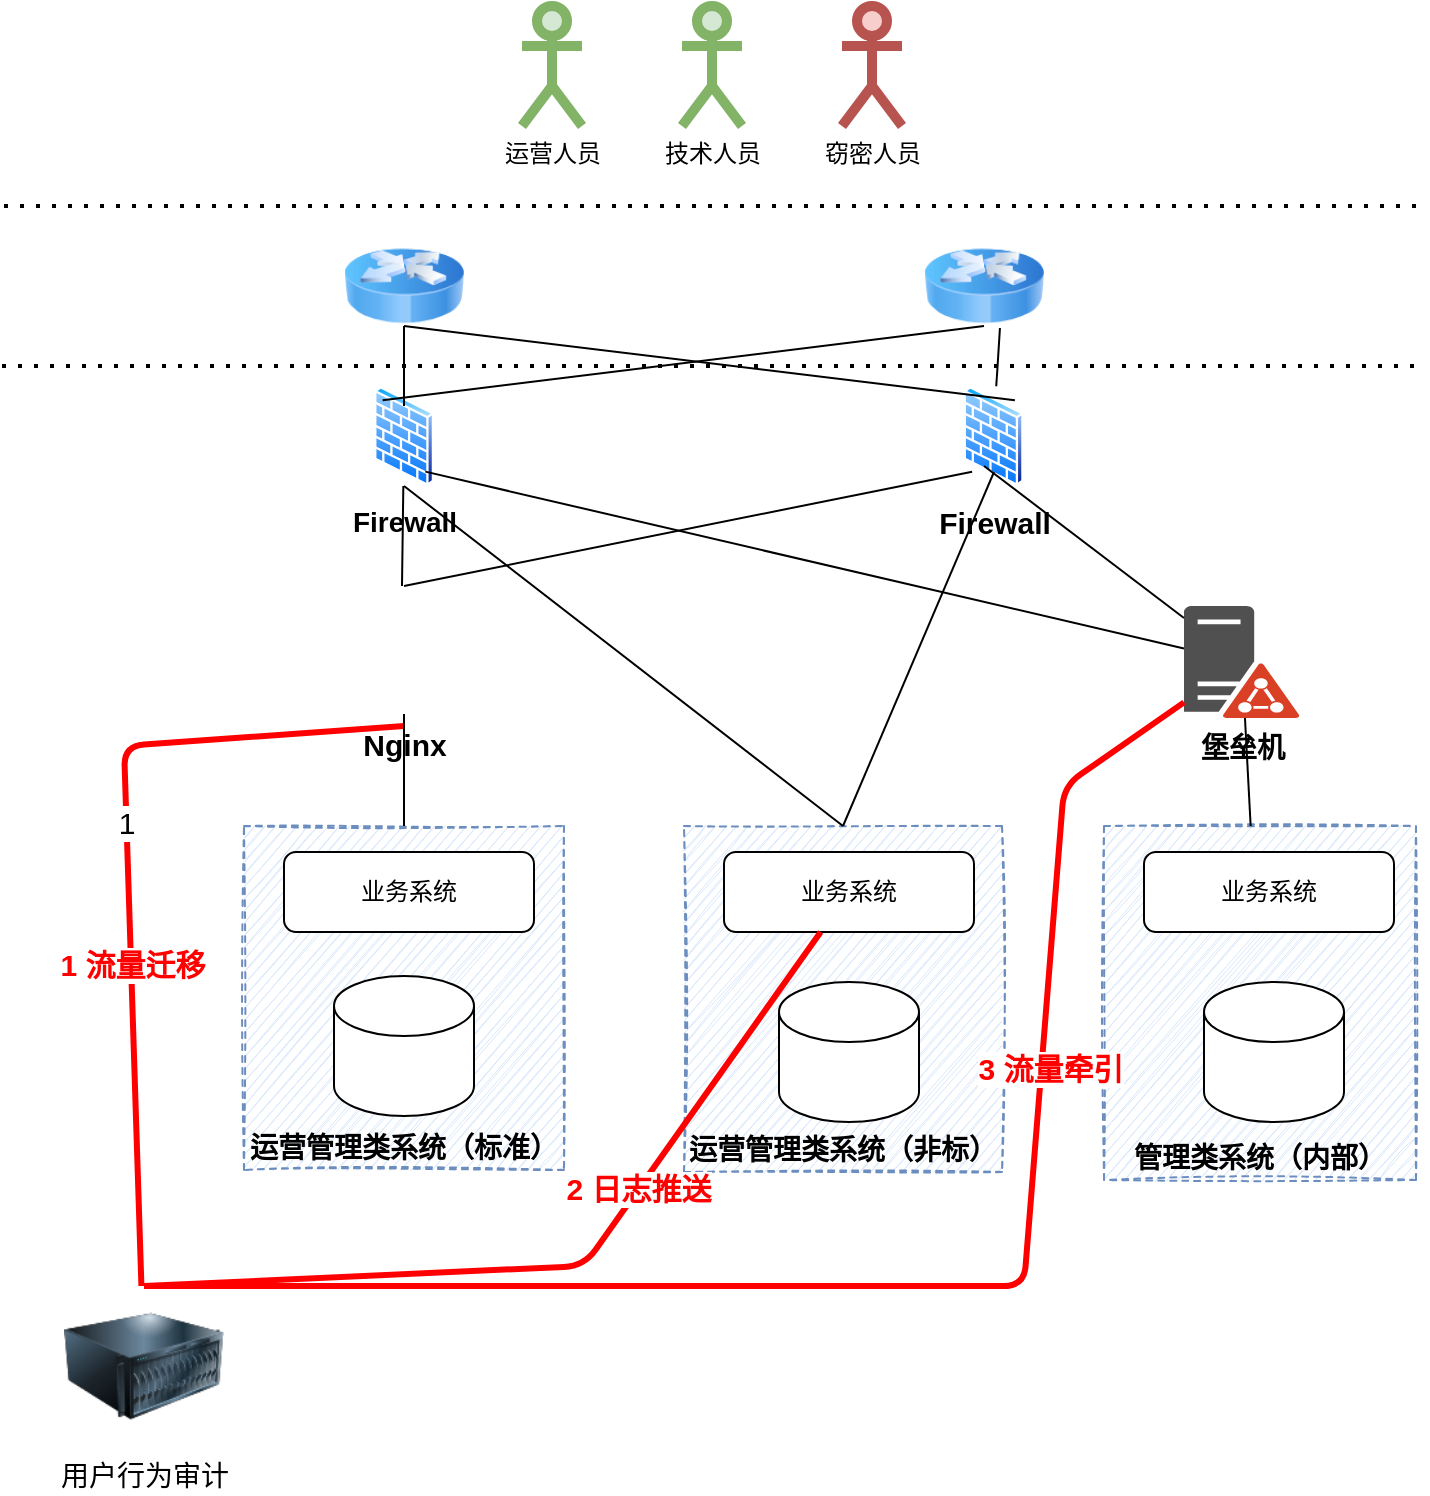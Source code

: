 <mxfile version="14.7.0" type="github">
  <diagram id="snmTSZUqp4Ef1gkClFrM" name="Page-1">
    <mxGraphModel dx="1240" dy="643" grid="0" gridSize="10" guides="1" tooltips="1" connect="1" arrows="1" fold="1" page="1" pageScale="1" pageWidth="827" pageHeight="1169" math="0" shadow="0">
      <root>
        <mxCell id="0" />
        <mxCell id="1" parent="0" />
        <mxCell id="SXkzhFEDn68RfaKezOgj-35" value="运营管理类系统（标准）" style="rounded=0;whiteSpace=wrap;html=1;dashed=1;verticalAlign=bottom;fontSize=14;fillColor=#dae8fc;strokeColor=#6c8ebf;shadow=0;sketch=1;fontStyle=1" vertex="1" parent="1">
          <mxGeometry x="180" y="510" width="160" height="172" as="geometry" />
        </mxCell>
        <mxCell id="SXkzhFEDn68RfaKezOgj-1" value="运营人员" style="shape=umlActor;verticalLabelPosition=bottom;verticalAlign=top;html=1;outlineConnect=0;fillColor=#d5e8d4;strokeColor=#82b366;strokeWidth=5;" vertex="1" parent="1">
          <mxGeometry x="319" y="100" width="30" height="60" as="geometry" />
        </mxCell>
        <mxCell id="SXkzhFEDn68RfaKezOgj-3" value="技术人员" style="shape=umlActor;verticalLabelPosition=bottom;verticalAlign=top;html=1;outlineConnect=0;fillColor=#d5e8d4;strokeColor=#82b366;strokeWidth=5;" vertex="1" parent="1">
          <mxGeometry x="399" y="100" width="30" height="60" as="geometry" />
        </mxCell>
        <mxCell id="SXkzhFEDn68RfaKezOgj-4" value="窃密人员" style="shape=umlActor;verticalLabelPosition=bottom;verticalAlign=top;html=1;outlineConnect=0;fillColor=#f8cecc;strokeColor=#b85450;strokeWidth=5;" vertex="1" parent="1">
          <mxGeometry x="479" y="100" width="30" height="60" as="geometry" />
        </mxCell>
        <mxCell id="SXkzhFEDn68RfaKezOgj-6" value="" style="image;html=1;image=img/lib/clip_art/networking/Router_Icon_128x128.png" vertex="1" parent="1">
          <mxGeometry x="230" y="220" width="60" height="40" as="geometry" />
        </mxCell>
        <mxCell id="SXkzhFEDn68RfaKezOgj-7" value="" style="image;html=1;image=img/lib/clip_art/networking/Router_Icon_128x128.png" vertex="1" parent="1">
          <mxGeometry x="520" y="220" width="60" height="40" as="geometry" />
        </mxCell>
        <mxCell id="SXkzhFEDn68RfaKezOgj-8" value="Nginx" style="shape=image;html=1;verticalAlign=top;verticalLabelPosition=bottom;labelBackgroundColor=#ffffff;imageAspect=0;aspect=fixed;image=https://cdn4.iconfinder.com/data/icons/logos-brands-5/24/nginx-128.png;fontSize=15;fontStyle=1" vertex="1" parent="1">
          <mxGeometry x="228" y="390" width="64" height="64" as="geometry" />
        </mxCell>
        <mxCell id="SXkzhFEDn68RfaKezOgj-10" value="&lt;b&gt;&lt;font style=&quot;font-size: 14px&quot;&gt;Firewall&lt;/font&gt;&lt;/b&gt;" style="aspect=fixed;perimeter=ellipsePerimeter;html=1;align=center;shadow=0;dashed=0;spacingTop=3;image;image=img/lib/active_directory/firewall.svg;" vertex="1" parent="1">
          <mxGeometry x="244.75" y="290" width="30.5" height="50" as="geometry" />
        </mxCell>
        <mxCell id="SXkzhFEDn68RfaKezOgj-11" value="Firewall" style="aspect=fixed;perimeter=ellipsePerimeter;html=1;align=center;shadow=0;dashed=0;spacingTop=3;image;image=img/lib/active_directory/firewall.svg;fontSize=15;fontStyle=1" vertex="1" parent="1">
          <mxGeometry x="539.5" y="290" width="30.5" height="50" as="geometry" />
        </mxCell>
        <mxCell id="SXkzhFEDn68RfaKezOgj-13" value="业务系统" style="rounded=1;whiteSpace=wrap;html=1;verticalAlign=middle;" vertex="1" parent="1">
          <mxGeometry x="200" y="523" width="125" height="40" as="geometry" />
        </mxCell>
        <mxCell id="SXkzhFEDn68RfaKezOgj-15" value="" style="shape=cylinder3;whiteSpace=wrap;html=1;boundedLbl=1;backgroundOutline=1;size=15;" vertex="1" parent="1">
          <mxGeometry x="225" y="585" width="70" height="70" as="geometry" />
        </mxCell>
        <mxCell id="SXkzhFEDn68RfaKezOgj-23" value="" style="endArrow=none;html=1;" edge="1" parent="1" target="SXkzhFEDn68RfaKezOgj-6">
          <mxGeometry width="50" height="50" relative="1" as="geometry">
            <mxPoint x="260" y="300" as="sourcePoint" />
            <mxPoint x="270" y="270" as="targetPoint" />
          </mxGeometry>
        </mxCell>
        <mxCell id="SXkzhFEDn68RfaKezOgj-24" value="" style="endArrow=none;html=1;entryX=0.5;entryY=1;entryDx=0;entryDy=0;exitX=1;exitY=0;exitDx=0;exitDy=0;" edge="1" parent="1" source="SXkzhFEDn68RfaKezOgj-11" target="SXkzhFEDn68RfaKezOgj-6">
          <mxGeometry width="50" height="50" relative="1" as="geometry">
            <mxPoint x="270" y="310" as="sourcePoint" />
            <mxPoint x="270" y="270" as="targetPoint" />
          </mxGeometry>
        </mxCell>
        <mxCell id="SXkzhFEDn68RfaKezOgj-25" value="" style="endArrow=none;html=1;entryX=0;entryY=0;entryDx=0;entryDy=0;exitX=0.5;exitY=1;exitDx=0;exitDy=0;" edge="1" parent="1" source="SXkzhFEDn68RfaKezOgj-7" target="SXkzhFEDn68RfaKezOgj-10">
          <mxGeometry width="50" height="50" relative="1" as="geometry">
            <mxPoint x="575.444" y="307.177" as="sourcePoint" />
            <mxPoint x="270" y="270" as="targetPoint" />
          </mxGeometry>
        </mxCell>
        <mxCell id="SXkzhFEDn68RfaKezOgj-26" value="" style="endArrow=none;html=1;entryX=0.633;entryY=1.025;entryDx=0;entryDy=0;entryPerimeter=0;" edge="1" parent="1" source="SXkzhFEDn68RfaKezOgj-11" target="SXkzhFEDn68RfaKezOgj-7">
          <mxGeometry width="50" height="50" relative="1" as="geometry">
            <mxPoint x="590" y="320" as="sourcePoint" />
            <mxPoint x="640" y="270" as="targetPoint" />
          </mxGeometry>
        </mxCell>
        <mxCell id="SXkzhFEDn68RfaKezOgj-27" value="" style="endArrow=none;html=1;" edge="1" parent="1" target="SXkzhFEDn68RfaKezOgj-10">
          <mxGeometry width="50" height="50" relative="1" as="geometry">
            <mxPoint x="259" y="390" as="sourcePoint" />
            <mxPoint x="255.44" y="350" as="targetPoint" />
          </mxGeometry>
        </mxCell>
        <mxCell id="SXkzhFEDn68RfaKezOgj-29" value="" style="endArrow=none;html=1;entryX=0.5;entryY=0;entryDx=0;entryDy=0;exitX=0;exitY=1;exitDx=0;exitDy=0;" edge="1" parent="1" source="SXkzhFEDn68RfaKezOgj-11" target="SXkzhFEDn68RfaKezOgj-8">
          <mxGeometry width="50" height="50" relative="1" as="geometry">
            <mxPoint x="545.44" y="350" as="sourcePoint" />
            <mxPoint x="244.746" y="387.177" as="targetPoint" />
          </mxGeometry>
        </mxCell>
        <mxCell id="SXkzhFEDn68RfaKezOgj-44" value="用户行为审计" style="image;html=1;image=img/lib/clip_art/computers/Server_128x128.png;fontSize=14;" vertex="1" parent="1">
          <mxGeometry x="90" y="740" width="80" height="80" as="geometry" />
        </mxCell>
        <mxCell id="SXkzhFEDn68RfaKezOgj-54" value="运营管理类系统（非标）" style="rounded=0;whiteSpace=wrap;html=1;dashed=1;verticalAlign=bottom;fontSize=14;fillColor=#dae8fc;strokeColor=#6c8ebf;sketch=1;fontStyle=1" vertex="1" parent="1">
          <mxGeometry x="400" y="510" width="159" height="173" as="geometry" />
        </mxCell>
        <mxCell id="SXkzhFEDn68RfaKezOgj-55" value="业务系统" style="rounded=1;whiteSpace=wrap;html=1;verticalAlign=middle;" vertex="1" parent="1">
          <mxGeometry x="420" y="523" width="125" height="40" as="geometry" />
        </mxCell>
        <mxCell id="SXkzhFEDn68RfaKezOgj-56" value="" style="shape=cylinder3;whiteSpace=wrap;html=1;boundedLbl=1;backgroundOutline=1;size=15;" vertex="1" parent="1">
          <mxGeometry x="447.5" y="588" width="70" height="70" as="geometry" />
        </mxCell>
        <mxCell id="SXkzhFEDn68RfaKezOgj-57" value="管理类系统（内部）" style="rounded=0;whiteSpace=wrap;html=1;dashed=1;verticalAlign=bottom;fontSize=14;fillColor=#dae8fc;strokeColor=#6c8ebf;sketch=1;fontStyle=1" vertex="1" parent="1">
          <mxGeometry x="610" y="510" width="156" height="177" as="geometry" />
        </mxCell>
        <mxCell id="SXkzhFEDn68RfaKezOgj-58" value="业务系统" style="rounded=1;whiteSpace=wrap;html=1;verticalAlign=middle;" vertex="1" parent="1">
          <mxGeometry x="630" y="523" width="125" height="40" as="geometry" />
        </mxCell>
        <mxCell id="SXkzhFEDn68RfaKezOgj-59" value="" style="shape=cylinder3;whiteSpace=wrap;html=1;boundedLbl=1;backgroundOutline=1;size=15;" vertex="1" parent="1">
          <mxGeometry x="660" y="588" width="70" height="70" as="geometry" />
        </mxCell>
        <mxCell id="SXkzhFEDn68RfaKezOgj-60" value="" style="endArrow=none;html=1;fontSize=14;strokeWidth=3;fillColor=#dae8fc;strokeColor=#FF0000;" edge="1" parent="1" source="SXkzhFEDn68RfaKezOgj-44">
          <mxGeometry width="50" height="50" relative="1" as="geometry">
            <mxPoint x="110" y="460" as="sourcePoint" />
            <mxPoint x="260" y="460" as="targetPoint" />
            <Array as="points">
              <mxPoint x="120" y="470" />
            </Array>
          </mxGeometry>
        </mxCell>
        <mxCell id="SXkzhFEDn68RfaKezOgj-78" value="1 流量迁移" style="edgeLabel;html=1;align=center;verticalAlign=middle;resizable=0;points=[];fontSize=15;fontStyle=1;fontColor=#FF0000;" vertex="1" connectable="0" parent="SXkzhFEDn68RfaKezOgj-60">
          <mxGeometry x="-0.215" relative="1" as="geometry">
            <mxPoint as="offset" />
          </mxGeometry>
        </mxCell>
        <mxCell id="SXkzhFEDn68RfaKezOgj-80" value="1" style="edgeLabel;html=1;align=center;verticalAlign=middle;resizable=0;points=[];fontSize=15;" vertex="1" connectable="0" parent="SXkzhFEDn68RfaKezOgj-60">
          <mxGeometry x="0.131" relative="1" as="geometry">
            <mxPoint as="offset" />
          </mxGeometry>
        </mxCell>
        <mxCell id="SXkzhFEDn68RfaKezOgj-61" value="" style="endArrow=none;html=1;fontSize=14;exitX=0.5;exitY=0;exitDx=0;exitDy=0;" edge="1" parent="1" source="SXkzhFEDn68RfaKezOgj-35" target="SXkzhFEDn68RfaKezOgj-8">
          <mxGeometry width="50" height="50" relative="1" as="geometry">
            <mxPoint x="380" y="490" as="sourcePoint" />
            <mxPoint x="430" y="440" as="targetPoint" />
          </mxGeometry>
        </mxCell>
        <mxCell id="SXkzhFEDn68RfaKezOgj-62" value="" style="endArrow=none;html=1;fontSize=14;entryX=0.5;entryY=1;entryDx=0;entryDy=0;exitX=0.5;exitY=0;exitDx=0;exitDy=0;" edge="1" parent="1" source="SXkzhFEDn68RfaKezOgj-54" target="SXkzhFEDn68RfaKezOgj-10">
          <mxGeometry width="50" height="50" relative="1" as="geometry">
            <mxPoint x="470" y="450" as="sourcePoint" />
            <mxPoint x="520" y="400" as="targetPoint" />
          </mxGeometry>
        </mxCell>
        <mxCell id="SXkzhFEDn68RfaKezOgj-63" value="" style="endArrow=none;html=1;fontSize=14;exitX=0.5;exitY=0;exitDx=0;exitDy=0;" edge="1" parent="1" source="SXkzhFEDn68RfaKezOgj-54">
          <mxGeometry width="50" height="50" relative="1" as="geometry">
            <mxPoint x="510" y="440" as="sourcePoint" />
            <mxPoint x="555" y="333" as="targetPoint" />
          </mxGeometry>
        </mxCell>
        <mxCell id="SXkzhFEDn68RfaKezOgj-66" value="堡垒机" style="pointerEvents=1;shadow=0;dashed=0;html=1;strokeColor=none;fillColor=#505050;labelPosition=center;verticalLabelPosition=bottom;verticalAlign=top;outlineConnect=0;align=center;shape=mxgraph.office.servers.active_directory_federation_services_server_orange;fontSize=14;fontStyle=1" vertex="1" parent="1">
          <mxGeometry x="650" y="400" width="58" height="56" as="geometry" />
        </mxCell>
        <mxCell id="SXkzhFEDn68RfaKezOgj-67" value="" style="endArrow=none;html=1;fontSize=14;" edge="1" parent="1" source="SXkzhFEDn68RfaKezOgj-66">
          <mxGeometry width="50" height="50" relative="1" as="geometry">
            <mxPoint x="640" y="410" as="sourcePoint" />
            <mxPoint x="550" y="330" as="targetPoint" />
          </mxGeometry>
        </mxCell>
        <mxCell id="SXkzhFEDn68RfaKezOgj-68" value="" style="endArrow=none;html=1;fontSize=14;entryX=1;entryY=1;entryDx=0;entryDy=0;" edge="1" parent="1" source="SXkzhFEDn68RfaKezOgj-66" target="SXkzhFEDn68RfaKezOgj-10">
          <mxGeometry width="50" height="50" relative="1" as="geometry">
            <mxPoint x="350" y="380" as="sourcePoint" />
            <mxPoint x="400" y="330" as="targetPoint" />
          </mxGeometry>
        </mxCell>
        <mxCell id="SXkzhFEDn68RfaKezOgj-69" value="" style="endArrow=none;html=1;fontSize=14;" edge="1" parent="1" source="SXkzhFEDn68RfaKezOgj-57" target="SXkzhFEDn68RfaKezOgj-66">
          <mxGeometry width="50" height="50" relative="1" as="geometry">
            <mxPoint x="130" y="471.111" as="sourcePoint" />
            <mxPoint x="700" y="480" as="targetPoint" />
          </mxGeometry>
        </mxCell>
        <mxCell id="SXkzhFEDn68RfaKezOgj-70" value="" style="endArrow=none;html=1;fontSize=14;strokeWidth=3;exitX=0.5;exitY=0;exitDx=0;exitDy=0;fillColor=#f8cecc;strokeColor=#FF0000;" edge="1" parent="1" source="SXkzhFEDn68RfaKezOgj-44" target="SXkzhFEDn68RfaKezOgj-55">
          <mxGeometry width="50" height="50" relative="1" as="geometry">
            <mxPoint x="440" y="870" as="sourcePoint" />
            <mxPoint x="490" y="820" as="targetPoint" />
            <Array as="points">
              <mxPoint x="350" y="730" />
            </Array>
          </mxGeometry>
        </mxCell>
        <mxCell id="SXkzhFEDn68RfaKezOgj-81" value="2 日志推送" style="edgeLabel;html=1;align=center;verticalAlign=middle;resizable=0;points=[];fontSize=15;fontStyle=1;fontColor=#FF0000;" vertex="1" connectable="0" parent="SXkzhFEDn68RfaKezOgj-70">
          <mxGeometry x="0.261" y="1" relative="1" as="geometry">
            <mxPoint as="offset" />
          </mxGeometry>
        </mxCell>
        <mxCell id="SXkzhFEDn68RfaKezOgj-72" value="" style="endArrow=none;html=1;fontSize=14;strokeWidth=3;strokeColor=#FF0000;" edge="1" parent="1" target="SXkzhFEDn68RfaKezOgj-66">
          <mxGeometry width="50" height="50" relative="1" as="geometry">
            <mxPoint x="130" y="740" as="sourcePoint" />
            <mxPoint x="630" y="460" as="targetPoint" />
            <Array as="points">
              <mxPoint x="570" y="740" />
              <mxPoint x="590" y="490" />
            </Array>
          </mxGeometry>
        </mxCell>
        <mxCell id="SXkzhFEDn68RfaKezOgj-84" value="3 流量牵引" style="edgeLabel;html=1;align=center;verticalAlign=middle;resizable=0;points=[];fontSize=15;fontColor=#FF0000;fontStyle=1" vertex="1" connectable="0" parent="SXkzhFEDn68RfaKezOgj-72">
          <mxGeometry x="0.439" y="-4" relative="1" as="geometry">
            <mxPoint as="offset" />
          </mxGeometry>
        </mxCell>
        <mxCell id="SXkzhFEDn68RfaKezOgj-73" value="" style="endArrow=none;dashed=1;html=1;dashPattern=1 3;strokeWidth=2;fontSize=14;" edge="1" parent="1">
          <mxGeometry width="50" height="50" relative="1" as="geometry">
            <mxPoint x="60" y="200" as="sourcePoint" />
            <mxPoint x="770" y="200" as="targetPoint" />
          </mxGeometry>
        </mxCell>
        <mxCell id="SXkzhFEDn68RfaKezOgj-74" value="" style="endArrow=none;dashed=1;html=1;dashPattern=1 3;strokeWidth=2;fontSize=14;" edge="1" parent="1">
          <mxGeometry width="50" height="50" relative="1" as="geometry">
            <mxPoint x="59" y="280" as="sourcePoint" />
            <mxPoint x="769" y="280" as="targetPoint" />
          </mxGeometry>
        </mxCell>
      </root>
    </mxGraphModel>
  </diagram>
</mxfile>
